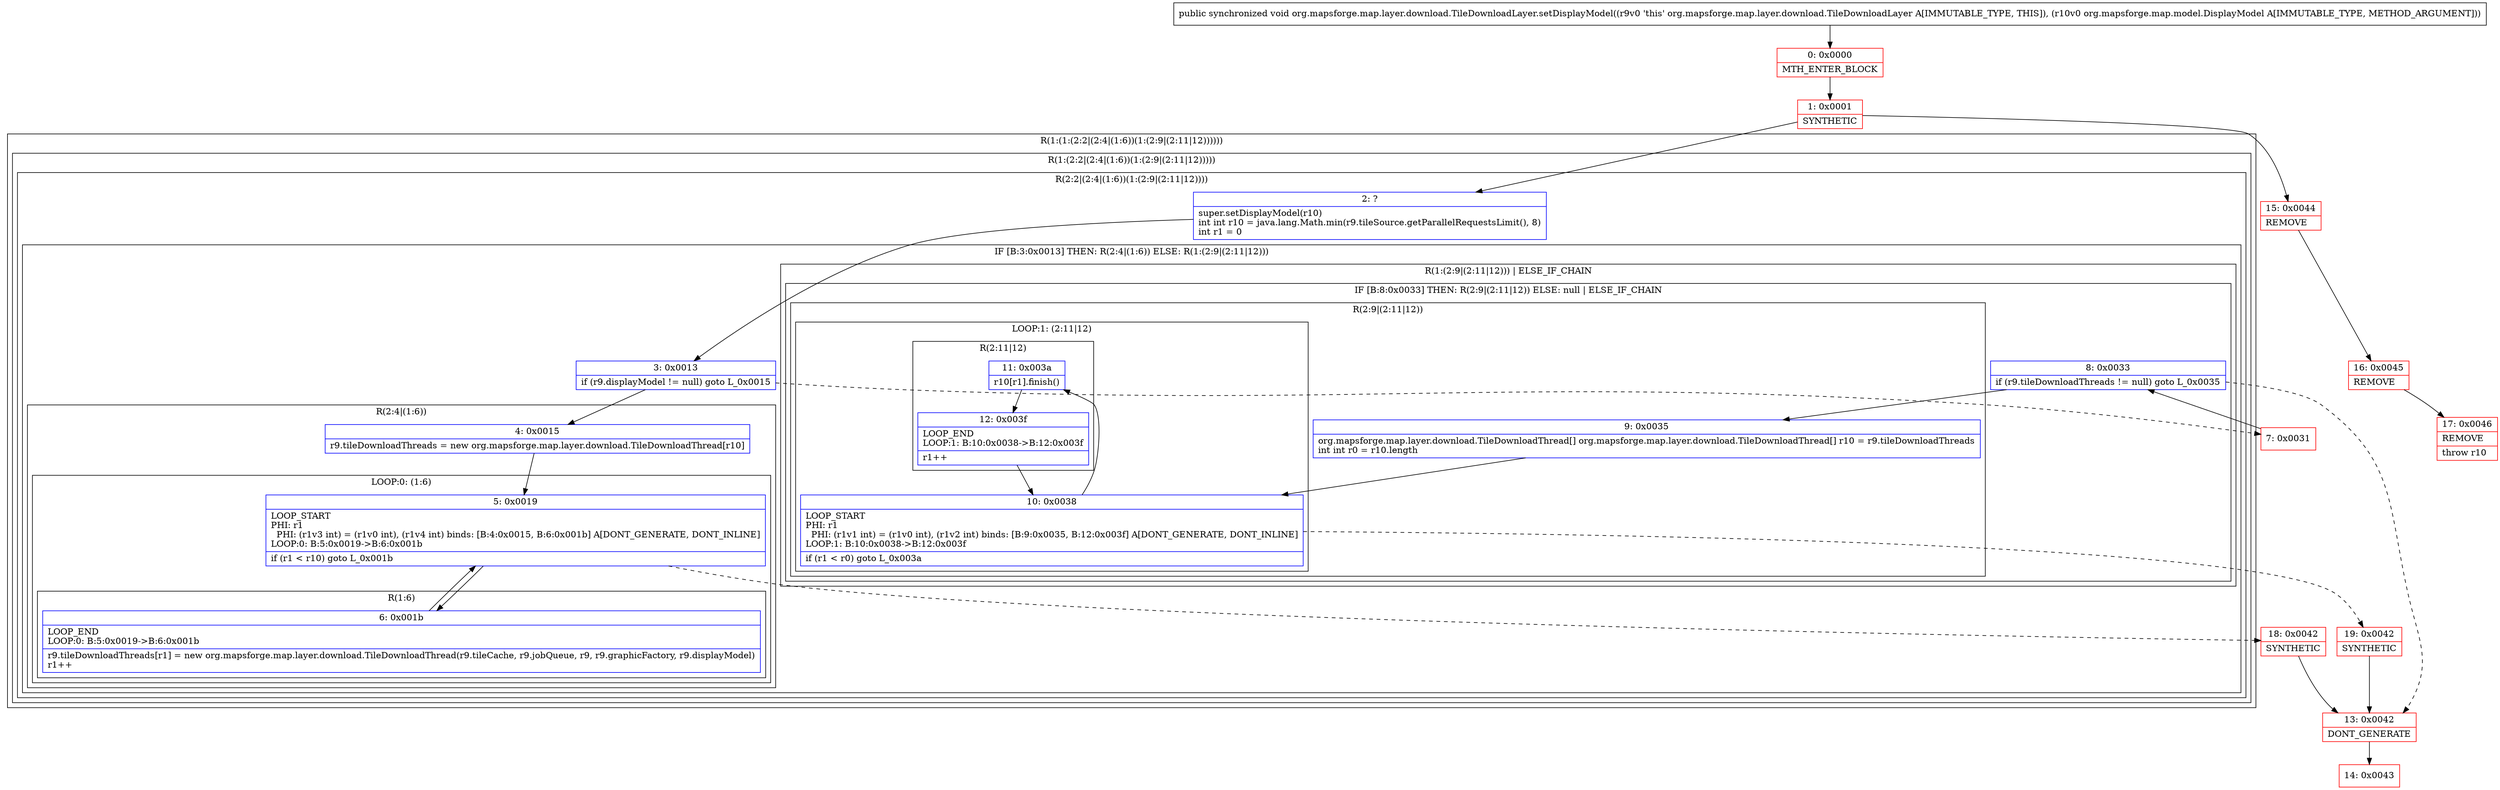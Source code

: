 digraph "CFG fororg.mapsforge.map.layer.download.TileDownloadLayer.setDisplayModel(Lorg\/mapsforge\/map\/model\/DisplayModel;)V" {
subgraph cluster_Region_734064013 {
label = "R(1:(1:(2:2|(2:4|(1:6))(1:(2:9|(2:11|12))))))";
node [shape=record,color=blue];
subgraph cluster_Region_867945567 {
label = "R(1:(2:2|(2:4|(1:6))(1:(2:9|(2:11|12)))))";
node [shape=record,color=blue];
subgraph cluster_Region_1077486556 {
label = "R(2:2|(2:4|(1:6))(1:(2:9|(2:11|12))))";
node [shape=record,color=blue];
Node_2 [shape=record,label="{2\:\ ?|super.setDisplayModel(r10)\lint int r10 = java.lang.Math.min(r9.tileSource.getParallelRequestsLimit(), 8)\lint r1 = 0\l}"];
subgraph cluster_IfRegion_1206903228 {
label = "IF [B:3:0x0013] THEN: R(2:4|(1:6)) ELSE: R(1:(2:9|(2:11|12)))";
node [shape=record,color=blue];
Node_3 [shape=record,label="{3\:\ 0x0013|if (r9.displayModel != null) goto L_0x0015\l}"];
subgraph cluster_Region_1676708780 {
label = "R(2:4|(1:6))";
node [shape=record,color=blue];
Node_4 [shape=record,label="{4\:\ 0x0015|r9.tileDownloadThreads = new org.mapsforge.map.layer.download.TileDownloadThread[r10]\l}"];
subgraph cluster_LoopRegion_770155472 {
label = "LOOP:0: (1:6)";
node [shape=record,color=blue];
Node_5 [shape=record,label="{5\:\ 0x0019|LOOP_START\lPHI: r1 \l  PHI: (r1v3 int) = (r1v0 int), (r1v4 int) binds: [B:4:0x0015, B:6:0x001b] A[DONT_GENERATE, DONT_INLINE]\lLOOP:0: B:5:0x0019\-\>B:6:0x001b\l|if (r1 \< r10) goto L_0x001b\l}"];
subgraph cluster_Region_1911729547 {
label = "R(1:6)";
node [shape=record,color=blue];
Node_6 [shape=record,label="{6\:\ 0x001b|LOOP_END\lLOOP:0: B:5:0x0019\-\>B:6:0x001b\l|r9.tileDownloadThreads[r1] = new org.mapsforge.map.layer.download.TileDownloadThread(r9.tileCache, r9.jobQueue, r9, r9.graphicFactory, r9.displayModel)\lr1++\l}"];
}
}
}
subgraph cluster_Region_1304774158 {
label = "R(1:(2:9|(2:11|12))) | ELSE_IF_CHAIN\l";
node [shape=record,color=blue];
subgraph cluster_IfRegion_1640330942 {
label = "IF [B:8:0x0033] THEN: R(2:9|(2:11|12)) ELSE: null | ELSE_IF_CHAIN\l";
node [shape=record,color=blue];
Node_8 [shape=record,label="{8\:\ 0x0033|if (r9.tileDownloadThreads != null) goto L_0x0035\l}"];
subgraph cluster_Region_114372054 {
label = "R(2:9|(2:11|12))";
node [shape=record,color=blue];
Node_9 [shape=record,label="{9\:\ 0x0035|org.mapsforge.map.layer.download.TileDownloadThread[] org.mapsforge.map.layer.download.TileDownloadThread[] r10 = r9.tileDownloadThreads\lint int r0 = r10.length\l}"];
subgraph cluster_LoopRegion_381216242 {
label = "LOOP:1: (2:11|12)";
node [shape=record,color=blue];
Node_10 [shape=record,label="{10\:\ 0x0038|LOOP_START\lPHI: r1 \l  PHI: (r1v1 int) = (r1v0 int), (r1v2 int) binds: [B:9:0x0035, B:12:0x003f] A[DONT_GENERATE, DONT_INLINE]\lLOOP:1: B:10:0x0038\-\>B:12:0x003f\l|if (r1 \< r0) goto L_0x003a\l}"];
subgraph cluster_Region_2019317407 {
label = "R(2:11|12)";
node [shape=record,color=blue];
Node_11 [shape=record,label="{11\:\ 0x003a|r10[r1].finish()\l}"];
Node_12 [shape=record,label="{12\:\ 0x003f|LOOP_END\lLOOP:1: B:10:0x0038\-\>B:12:0x003f\l|r1++\l}"];
}
}
}
}
}
}
}
}
}
Node_0 [shape=record,color=red,label="{0\:\ 0x0000|MTH_ENTER_BLOCK\l}"];
Node_1 [shape=record,color=red,label="{1\:\ 0x0001|SYNTHETIC\l}"];
Node_7 [shape=record,color=red,label="{7\:\ 0x0031}"];
Node_13 [shape=record,color=red,label="{13\:\ 0x0042|DONT_GENERATE\l}"];
Node_14 [shape=record,color=red,label="{14\:\ 0x0043}"];
Node_15 [shape=record,color=red,label="{15\:\ 0x0044|REMOVE\l}"];
Node_16 [shape=record,color=red,label="{16\:\ 0x0045|REMOVE\l}"];
Node_17 [shape=record,color=red,label="{17\:\ 0x0046|REMOVE\l|throw r10\l}"];
Node_18 [shape=record,color=red,label="{18\:\ 0x0042|SYNTHETIC\l}"];
Node_19 [shape=record,color=red,label="{19\:\ 0x0042|SYNTHETIC\l}"];
MethodNode[shape=record,label="{public synchronized void org.mapsforge.map.layer.download.TileDownloadLayer.setDisplayModel((r9v0 'this' org.mapsforge.map.layer.download.TileDownloadLayer A[IMMUTABLE_TYPE, THIS]), (r10v0 org.mapsforge.map.model.DisplayModel A[IMMUTABLE_TYPE, METHOD_ARGUMENT])) }"];
MethodNode -> Node_0;
Node_2 -> Node_3;
Node_3 -> Node_4;
Node_3 -> Node_7[style=dashed];
Node_4 -> Node_5;
Node_5 -> Node_6;
Node_5 -> Node_18[style=dashed];
Node_6 -> Node_5;
Node_8 -> Node_9;
Node_8 -> Node_13[style=dashed];
Node_9 -> Node_10;
Node_10 -> Node_11;
Node_10 -> Node_19[style=dashed];
Node_11 -> Node_12;
Node_12 -> Node_10;
Node_0 -> Node_1;
Node_1 -> Node_2;
Node_1 -> Node_15;
Node_7 -> Node_8;
Node_13 -> Node_14;
Node_15 -> Node_16;
Node_16 -> Node_17;
Node_18 -> Node_13;
Node_19 -> Node_13;
}

